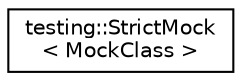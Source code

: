 digraph "Graphical Class Hierarchy"
{
 // INTERACTIVE_SVG=YES
 // LATEX_PDF_SIZE
  edge [fontname="Helvetica",fontsize="10",labelfontname="Helvetica",labelfontsize="10"];
  node [fontname="Helvetica",fontsize="10",shape=record];
  rankdir="LR";
  Node0 [label="testing::StrictMock\l\< MockClass \>",height=0.2,width=0.4,color="black", fillcolor="white", style="filled",URL="$d0/d2f/classtesting_1_1_strict_mock.html",tooltip=" "];
}
